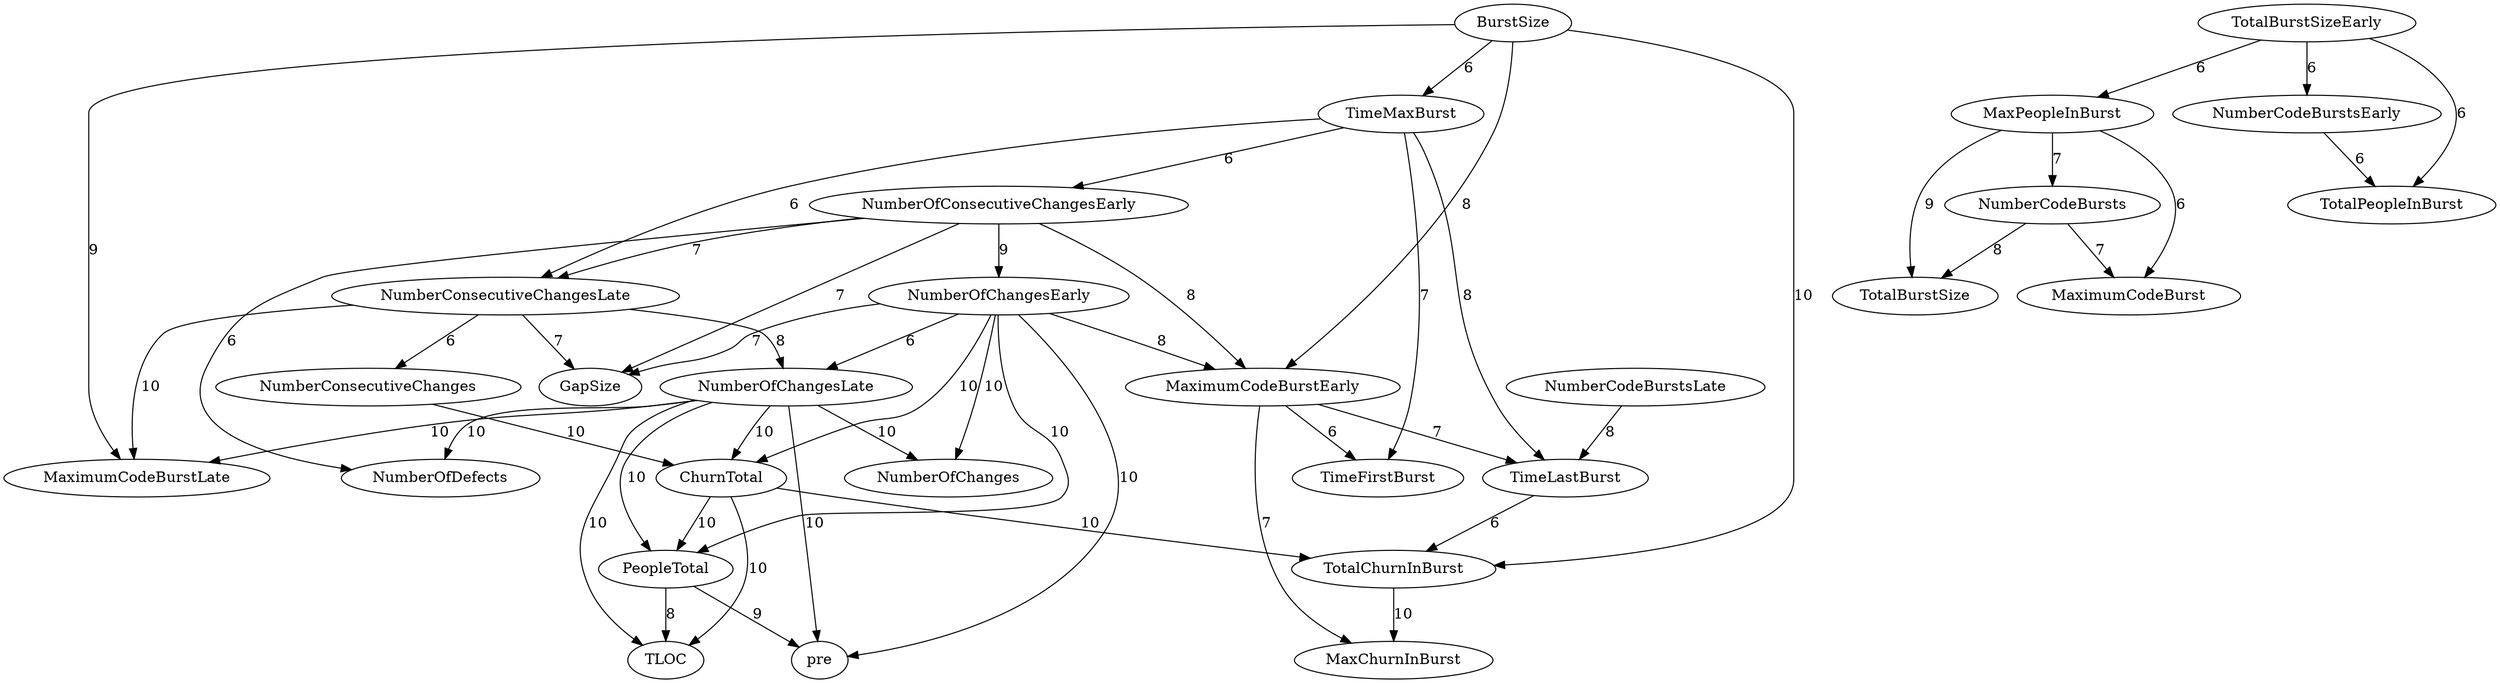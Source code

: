 digraph {
NumberOfChangesLate -> MaximumCodeBurstLate[label="10",weight="10"];
NumberOfChangesLate -> NumberOfChanges[label="10",weight="10"];
NumberOfChangesLate -> ChurnTotal[label="10",weight="10"];
NumberOfChangesLate -> PeopleTotal[label="10",weight="10"];
NumberOfChangesLate -> pre[label="10",weight="10"];
NumberOfChangesLate -> NumberOfDefects[label="10",weight="10"];
NumberOfChangesLate -> TLOC[label="10",weight="10"];
NumberOfChangesEarly -> NumberOfChanges[label="10",weight="10"];
NumberOfChangesEarly -> ChurnTotal[label="10",weight="10"];
NumberOfChangesEarly -> PeopleTotal[label="10",weight="10"];
NumberOfChangesEarly -> pre[label="10",weight="10"];
TotalChurnInBurst -> MaxChurnInBurst[label="10",weight="10"];
ChurnTotal -> TotalChurnInBurst[label="10",weight="10"];
ChurnTotal -> PeopleTotal[label="10",weight="10"];
ChurnTotal -> TLOC[label="10",weight="10"];
NumberConsecutiveChangesLate -> MaximumCodeBurstLate[label="10",weight="10"];
NumberConsecutiveChanges -> ChurnTotal[label="10",weight="10"];
BurstSize -> TotalChurnInBurst[label="10",weight="10"];
MaxPeopleInBurst -> TotalBurstSize[label="9",weight="9"];
NumberOfConsecutiveChangesEarly -> NumberOfChangesEarly[label="9",weight="9"];
PeopleTotal -> pre[label="9",weight="9"];
BurstSize -> MaximumCodeBurstLate[label="9",weight="9"];
NumberCodeBurstsLate -> TimeLastBurst[label="8",weight="8"];
NumberOfChangesEarly -> MaximumCodeBurstEarly[label="8",weight="8"];
NumberOfConsecutiveChangesEarly -> MaximumCodeBurstEarly[label="8",weight="8"];
NumberConsecutiveChangesLate -> NumberOfChangesLate[label="8",weight="8"];
TimeMaxBurst -> TimeLastBurst[label="8",weight="8"];
PeopleTotal -> TLOC[label="8",weight="8"];
BurstSize -> MaximumCodeBurstEarly[label="8",weight="8"];
NumberCodeBursts -> TotalBurstSize[label="8",weight="8"];
MaxPeopleInBurst -> NumberCodeBursts[label="7",weight="7"];
NumberOfChangesEarly -> GapSize[label="7",weight="7"];
MaximumCodeBurstEarly -> MaxChurnInBurst[label="7",weight="7"];
NumberOfConsecutiveChangesEarly -> NumberConsecutiveChangesLate[label="7",weight="7"];
NumberOfConsecutiveChangesEarly -> GapSize[label="7",weight="7"];
NumberConsecutiveChangesLate -> GapSize[label="7",weight="7"];
TimeMaxBurst -> TimeFirstBurst[label="7",weight="7"];
MaximumCodeBurstEarly -> TimeLastBurst[label="7",weight="7"];
NumberCodeBursts -> MaximumCodeBurst[label="7",weight="7"];
MaxPeopleInBurst -> MaximumCodeBurst[label="6",weight="6"];
NumberOfChangesEarly -> NumberOfChangesLate[label="6",weight="6"];
MaximumCodeBurstEarly -> TimeFirstBurst[label="6",weight="6"];
NumberCodeBurstsEarly -> TotalPeopleInBurst[label="6",weight="6"];
NumberOfConsecutiveChangesEarly -> NumberOfDefects[label="6",weight="6"];
TotalBurstSizeEarly -> TotalPeopleInBurst[label="6",weight="6"];
TotalBurstSizeEarly -> MaxPeopleInBurst[label="6",weight="6"];
TimeLastBurst -> TotalChurnInBurst[label="6",weight="6"];
BurstSize -> TimeMaxBurst[label="6",weight="6"];
NumberConsecutiveChangesLate -> NumberConsecutiveChanges[label="6",weight="6"];
TimeMaxBurst -> NumberOfConsecutiveChangesEarly[label="6",weight="6"];
TimeMaxBurst -> NumberConsecutiveChangesLate[label="6",weight="6"];
TotalBurstSizeEarly -> NumberCodeBurstsEarly[label="6",weight="6"];
}